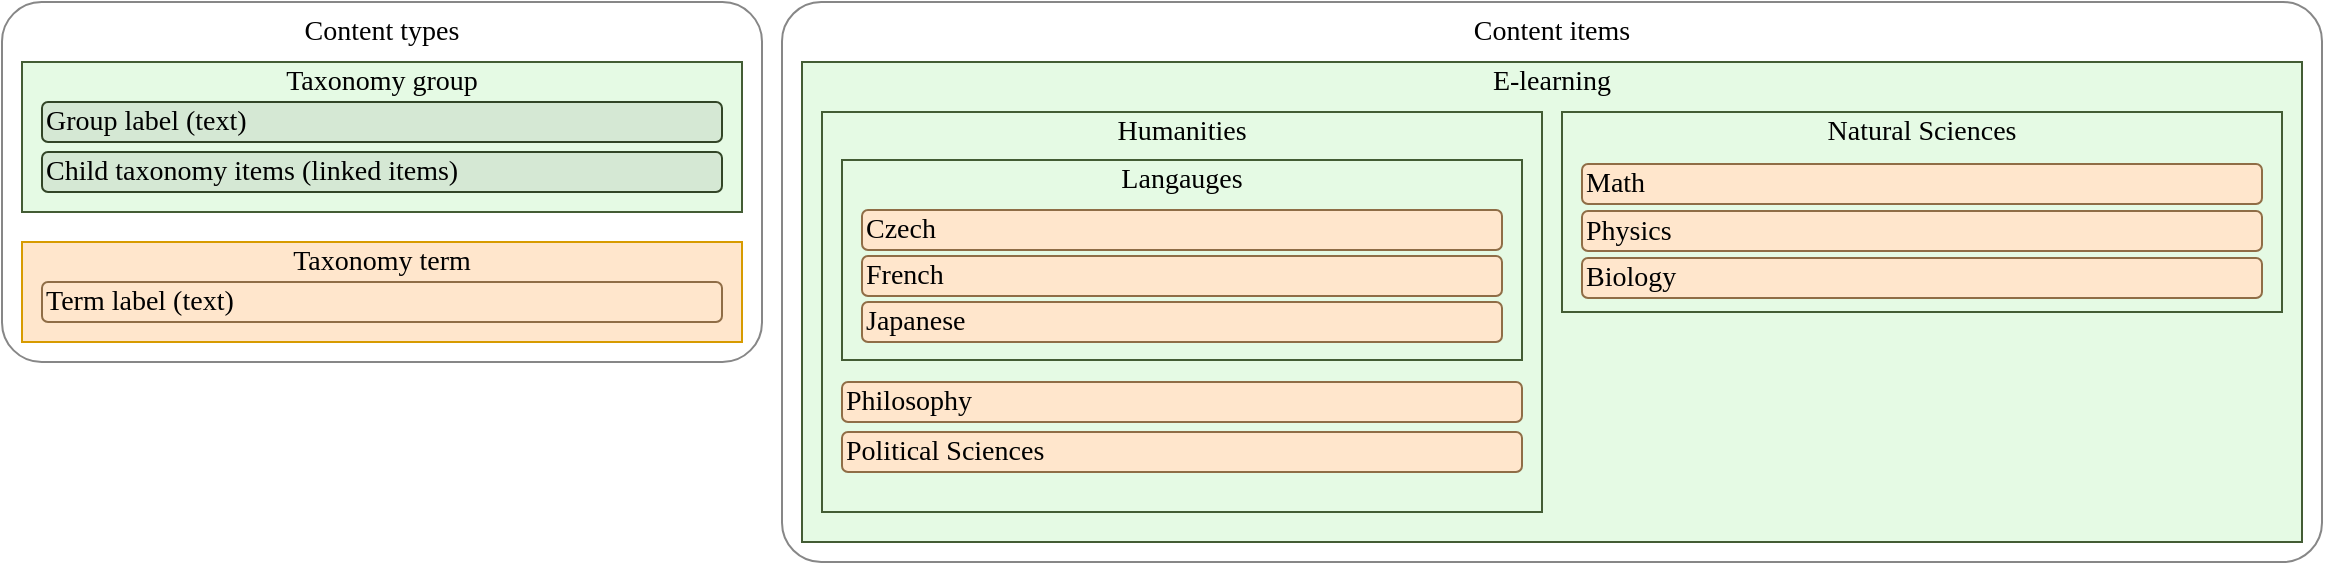 <mxfile version="14.0.1" type="github">
  <diagram id="IQVPAYiHxeu3ZIYqz4J4" name="Page-1">
    <mxGraphModel dx="1912" dy="824" grid="1" gridSize="10" guides="1" tooltips="1" connect="1" arrows="1" fold="1" page="0" pageScale="1" pageWidth="850" pageHeight="1100" math="0" shadow="0" extFonts="GT Walsheim^https://docs.kontent.ai/fonts/GT-Walsheim-Regular.woff">
      <root>
        <mxCell id="0" />
        <mxCell id="1" parent="0" />
        <mxCell id="wjHQRlfI7GsjUOKSqEVD-19" value="Content items" style="rounded=1;whiteSpace=wrap;html=1;fontFamily=GT Walsheim Pro;verticalAlign=top;fontSize=14;glass=0;shadow=0;sketch=0;perimeterSpacing=0;arcSize=7;strokeColor=#878787;" vertex="1" parent="1">
          <mxGeometry x="60" y="110" width="770" height="280" as="geometry" />
        </mxCell>
        <mxCell id="wjHQRlfI7GsjUOKSqEVD-39" value="E-learning" style="rounded=0;whiteSpace=wrap;html=1;fontSize=14;horizontal=1;verticalAlign=top;labelPosition=center;verticalLabelPosition=middle;align=center;fontFamily=GT Walsheim Pro;spacing=-3;strokeColor=#435C34;fillColor=#E5FAE4;" vertex="1" parent="1">
          <mxGeometry x="70" y="140" width="750" height="240" as="geometry" />
        </mxCell>
        <mxCell id="wjHQRlfI7GsjUOKSqEVD-1" value="Content types" style="rounded=1;whiteSpace=wrap;html=1;fontFamily=GT Walsheim Pro;verticalAlign=top;fontSize=14;arcSize=11;strokeColor=#878787;" vertex="1" parent="1">
          <mxGeometry x="-330" y="110" width="380" height="180" as="geometry" />
        </mxCell>
        <mxCell id="wjHQRlfI7GsjUOKSqEVD-6" value="Taxonomy group" style="rounded=0;whiteSpace=wrap;html=1;fontSize=14;horizontal=1;verticalAlign=top;labelPosition=center;verticalLabelPosition=middle;align=center;fontFamily=GT Walsheim Pro;spacing=-3;strokeColor=#435C34;fillColor=#E5FAE4;" vertex="1" parent="1">
          <mxGeometry x="-320" y="140" width="360" height="75" as="geometry" />
        </mxCell>
        <mxCell id="wjHQRlfI7GsjUOKSqEVD-7" value="Group label (text)" style="rounded=1;whiteSpace=wrap;html=1;fontSize=14;align=left;fontFamily=GT Walsheim Pro;fillColor=#d5e8d4;strokeColor=#324527;" vertex="1" parent="1">
          <mxGeometry x="-310" y="160" width="340" height="20" as="geometry" />
        </mxCell>
        <mxCell id="wjHQRlfI7GsjUOKSqEVD-8" value="Child taxonomy items (linked items)" style="rounded=1;whiteSpace=wrap;html=1;fontSize=14;align=left;fontFamily=GT Walsheim Pro;fillColor=#d5e8d4;strokeColor=#324527;" vertex="1" parent="1">
          <mxGeometry x="-310" y="185" width="340" height="20" as="geometry" />
        </mxCell>
        <mxCell id="wjHQRlfI7GsjUOKSqEVD-9" value="Taxonomy term" style="rounded=0;whiteSpace=wrap;html=1;fontSize=14;horizontal=1;verticalAlign=top;labelPosition=center;verticalLabelPosition=middle;align=center;fontFamily=GT Walsheim Pro;spacing=-3;fillColor=#ffe6cc;strokeColor=#d79b00;" vertex="1" parent="1">
          <mxGeometry x="-320" y="230" width="360" height="50" as="geometry" />
        </mxCell>
        <mxCell id="wjHQRlfI7GsjUOKSqEVD-10" value="Term label (text)" style="rounded=1;whiteSpace=wrap;html=1;fontSize=14;align=left;fontFamily=GT Walsheim Pro;fillColor=#ffe6cc;strokeColor=#8F6D46;" vertex="1" parent="1">
          <mxGeometry x="-310" y="250" width="340" height="20" as="geometry" />
        </mxCell>
        <mxCell id="wjHQRlfI7GsjUOKSqEVD-20" value="Humanities" style="rounded=0;whiteSpace=wrap;html=1;fontSize=14;horizontal=1;verticalAlign=top;labelPosition=center;verticalLabelPosition=middle;align=center;fontFamily=GT Walsheim Pro;spacing=-3;strokeColor=#435C34;fillColor=#E5FAE4;" vertex="1" parent="1">
          <mxGeometry x="80" y="165" width="360" height="200" as="geometry" />
        </mxCell>
        <mxCell id="wjHQRlfI7GsjUOKSqEVD-25" value="Natural Sciences" style="rounded=0;whiteSpace=wrap;html=1;fontSize=14;horizontal=1;verticalAlign=top;labelPosition=center;verticalLabelPosition=middle;align=center;fontFamily=GT Walsheim Pro;spacing=-3;strokeColor=#435C34;fillColor=#E5FAE4;" vertex="1" parent="1">
          <mxGeometry x="450" y="165" width="360" height="100" as="geometry" />
        </mxCell>
        <mxCell id="wjHQRlfI7GsjUOKSqEVD-36" value="Philosophy" style="rounded=1;whiteSpace=wrap;html=1;fontSize=14;align=left;fontFamily=GT Walsheim Pro;fillColor=#ffe6cc;strokeColor=#8F6D46;" vertex="1" parent="1">
          <mxGeometry x="90" y="300" width="340" height="20" as="geometry" />
        </mxCell>
        <mxCell id="wjHQRlfI7GsjUOKSqEVD-38" value="Political Sciences" style="rounded=1;whiteSpace=wrap;html=1;fontSize=14;align=left;fontFamily=GT Walsheim Pro;fillColor=#ffe6cc;strokeColor=#8F6D46;" vertex="1" parent="1">
          <mxGeometry x="90" y="325" width="340" height="20" as="geometry" />
        </mxCell>
        <mxCell id="wjHQRlfI7GsjUOKSqEVD-28" value="Langauges" style="rounded=0;whiteSpace=wrap;html=1;fontSize=14;horizontal=1;verticalAlign=top;labelPosition=center;verticalLabelPosition=middle;align=center;fontFamily=GT Walsheim Pro;spacing=-3;strokeColor=#435C34;fillColor=#E5FAE4;" vertex="1" parent="1">
          <mxGeometry x="90" y="189" width="340" height="100" as="geometry" />
        </mxCell>
        <mxCell id="wjHQRlfI7GsjUOKSqEVD-32" value="Czech" style="rounded=1;whiteSpace=wrap;html=1;fontSize=14;align=left;fontFamily=GT Walsheim Pro;fillColor=#ffe6cc;strokeColor=#8F6D46;" vertex="1" parent="1">
          <mxGeometry x="100" y="214" width="320" height="20" as="geometry" />
        </mxCell>
        <mxCell id="wjHQRlfI7GsjUOKSqEVD-33" value="French" style="rounded=1;whiteSpace=wrap;html=1;fontSize=14;align=left;fontFamily=GT Walsheim Pro;fillColor=#ffe6cc;strokeColor=#8F6D46;" vertex="1" parent="1">
          <mxGeometry x="100" y="237" width="320" height="20" as="geometry" />
        </mxCell>
        <mxCell id="wjHQRlfI7GsjUOKSqEVD-34" value="Japanese" style="rounded=1;whiteSpace=wrap;html=1;fontSize=14;align=left;fontFamily=GT Walsheim Pro;fillColor=#ffe6cc;strokeColor=#8F6D46;" vertex="1" parent="1">
          <mxGeometry x="100" y="260" width="320" height="20" as="geometry" />
        </mxCell>
        <mxCell id="wjHQRlfI7GsjUOKSqEVD-40" value="Math" style="rounded=1;whiteSpace=wrap;html=1;fontSize=14;align=left;fontFamily=GT Walsheim Pro;fillColor=#ffe6cc;strokeColor=#8F6D46;" vertex="1" parent="1">
          <mxGeometry x="460" y="191" width="340" height="20" as="geometry" />
        </mxCell>
        <mxCell id="wjHQRlfI7GsjUOKSqEVD-41" value="Physics" style="rounded=1;whiteSpace=wrap;html=1;fontSize=14;align=left;fontFamily=GT Walsheim Pro;fillColor=#ffe6cc;strokeColor=#8F6D46;" vertex="1" parent="1">
          <mxGeometry x="460" y="214.5" width="340" height="20" as="geometry" />
        </mxCell>
        <mxCell id="wjHQRlfI7GsjUOKSqEVD-42" value="Biology" style="rounded=1;whiteSpace=wrap;html=1;fontSize=14;align=left;fontFamily=GT Walsheim Pro;fillColor=#ffe6cc;strokeColor=#8F6D46;" vertex="1" parent="1">
          <mxGeometry x="460" y="238" width="340" height="20" as="geometry" />
        </mxCell>
      </root>
    </mxGraphModel>
  </diagram>
</mxfile>
